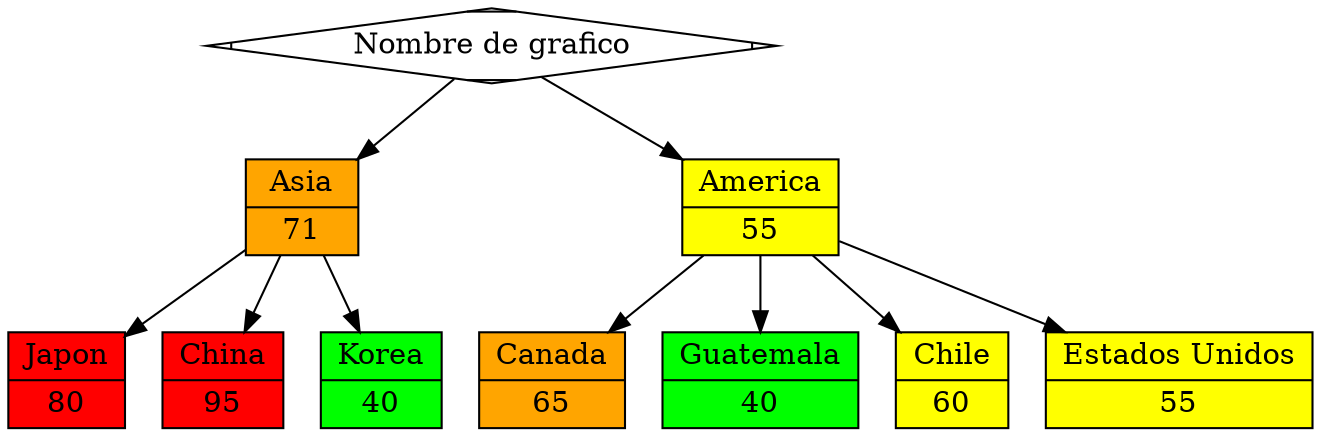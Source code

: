  digraph G {
  start [shape=Mdiamond label="Nombre de grafico"];
  start -> Asia;
  start -> America;
Asia [shape=record label="{Asia|71} " style=filled fillcolor=orange];
Asia -> Japon;
Asia -> China;
Asia -> Korea;
Japon [shape=record label="{Japon|80}" style=filled fillcolor=red];
China [shape=record label="{China|95}" style=filled fillcolor=red];
Korea [shape=record label="{Korea|40}" style=filled fillcolor=green];
America [shape=record label="{America|55} " style=filled fillcolor=yellow];
America -> Canada;
America -> Guatemala;
America -> Chile;
America -> EstadosUnidos;
Canada [shape=record label="{Canada|65}" style=filled fillcolor=orange];
Guatemala [shape=record label="{Guatemala|40}" style=filled fillcolor=green];
Chile [shape=record label="{Chile|60}" style=filled fillcolor=yellow];
EstadosUnidos [shape=record label="{Estados Unidos|55}" style=filled fillcolor=yellow];
}